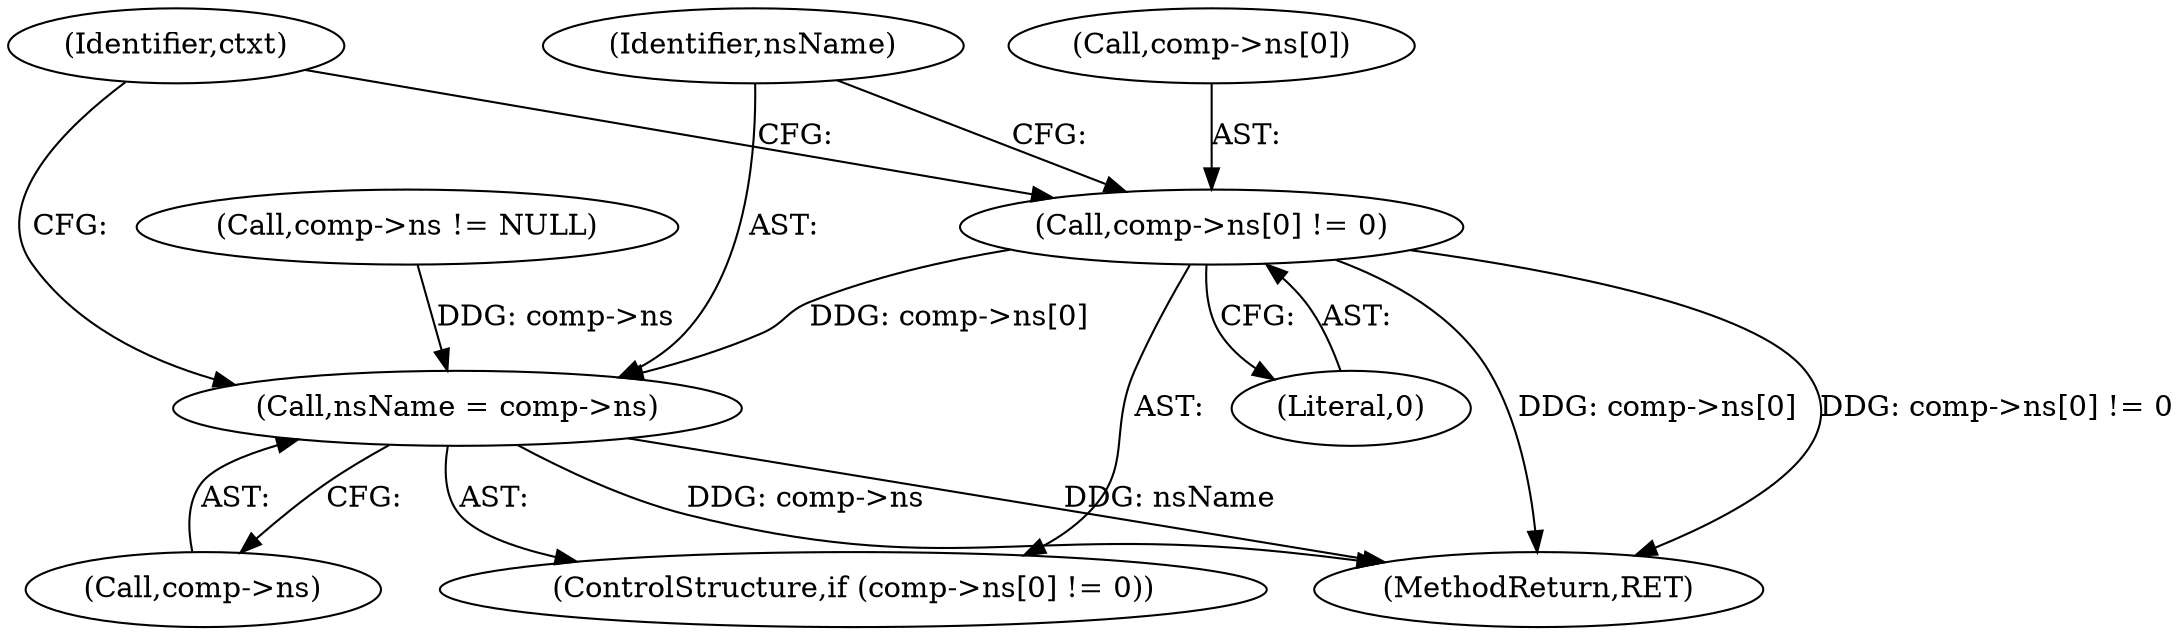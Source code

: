 digraph "0_Chrome_96dbafe288dbe2f0cc45fa3c39daf6d0c37acbab_39@array" {
"1000332" [label="(Call,comp->ns[0] != 0)"];
"1000339" [label="(Call,nsName = comp->ns)"];
"1000370" [label="(Identifier,ctxt)"];
"1000341" [label="(Call,comp->ns)"];
"1000340" [label="(Identifier,nsName)"];
"1000523" [label="(MethodReturn,RET)"];
"1000339" [label="(Call,nsName = comp->ns)"];
"1000331" [label="(ControlStructure,if (comp->ns[0] != 0))"];
"1000325" [label="(Call,comp->ns != NULL)"];
"1000332" [label="(Call,comp->ns[0] != 0)"];
"1000333" [label="(Call,comp->ns[0])"];
"1000338" [label="(Literal,0)"];
"1000332" -> "1000331"  [label="AST: "];
"1000332" -> "1000338"  [label="CFG: "];
"1000333" -> "1000332"  [label="AST: "];
"1000338" -> "1000332"  [label="AST: "];
"1000340" -> "1000332"  [label="CFG: "];
"1000370" -> "1000332"  [label="CFG: "];
"1000332" -> "1000523"  [label="DDG: comp->ns[0]"];
"1000332" -> "1000523"  [label="DDG: comp->ns[0] != 0"];
"1000332" -> "1000339"  [label="DDG: comp->ns[0]"];
"1000339" -> "1000331"  [label="AST: "];
"1000339" -> "1000341"  [label="CFG: "];
"1000340" -> "1000339"  [label="AST: "];
"1000341" -> "1000339"  [label="AST: "];
"1000370" -> "1000339"  [label="CFG: "];
"1000339" -> "1000523"  [label="DDG: nsName"];
"1000339" -> "1000523"  [label="DDG: comp->ns"];
"1000325" -> "1000339"  [label="DDG: comp->ns"];
}
